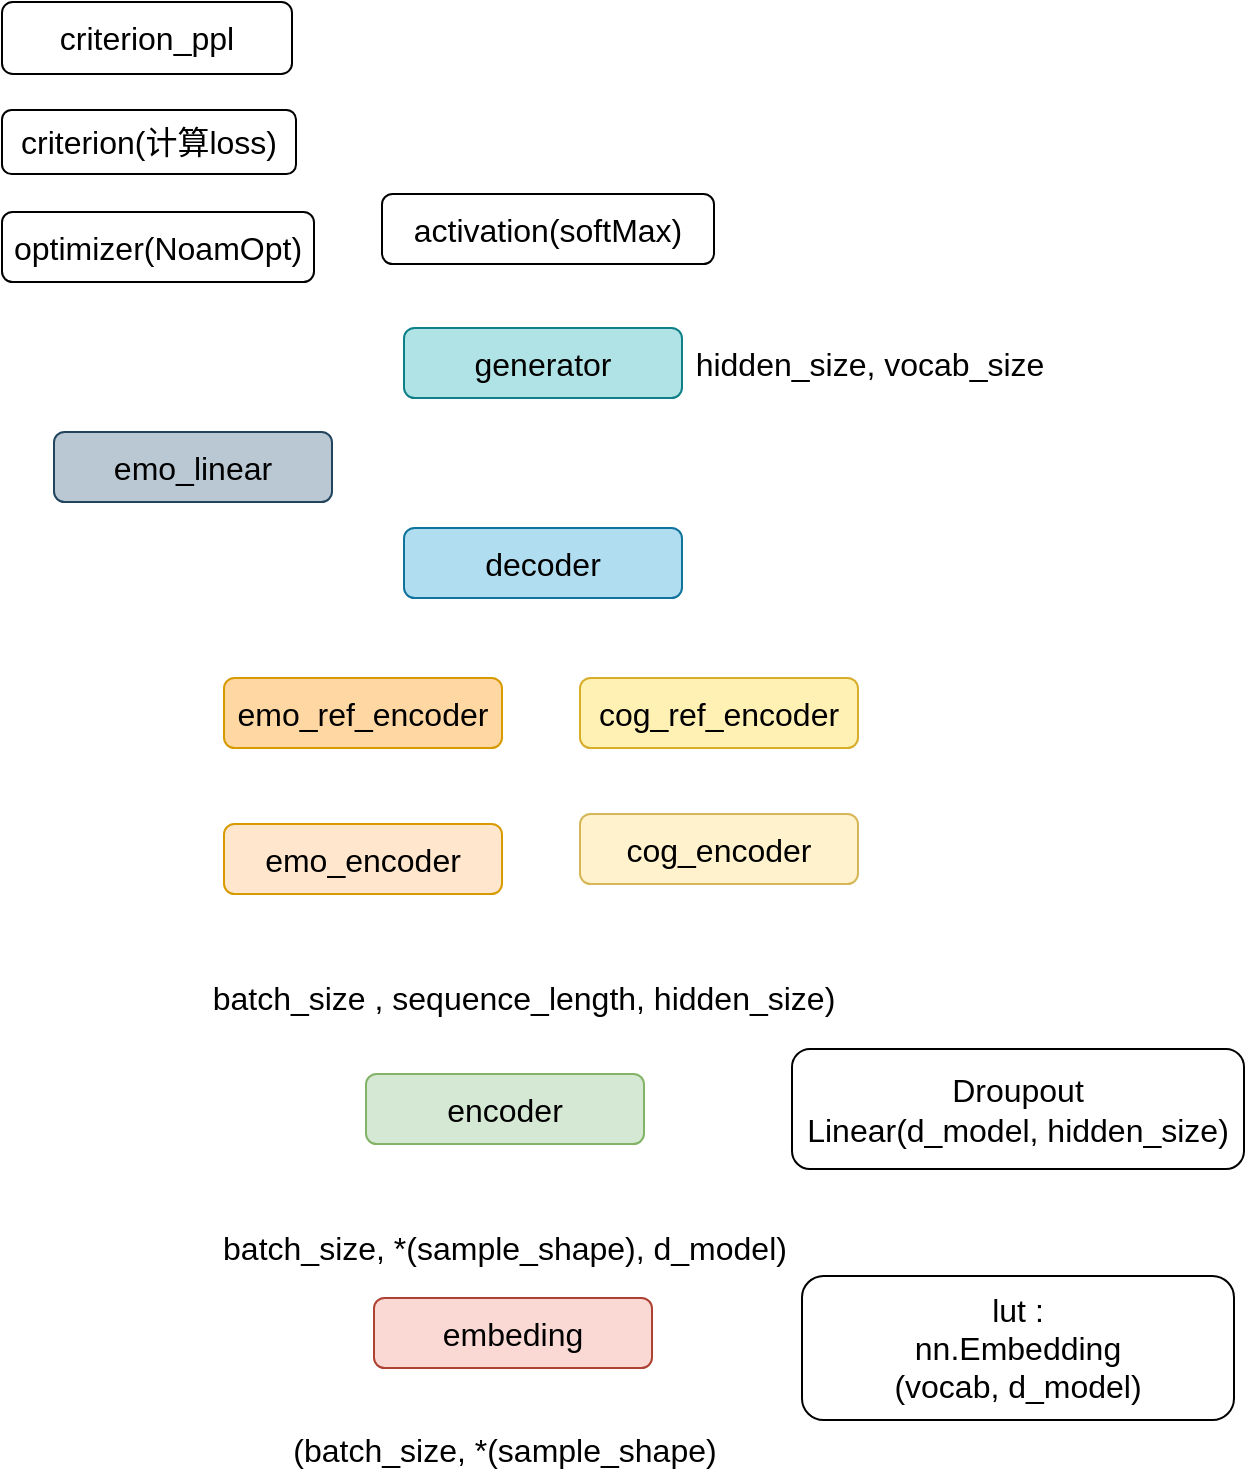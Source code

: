 <mxfile version="22.1.21" type="github">
  <diagram name="第 1 页" id="ihWGKwlDa6VRTUdzQJky">
    <mxGraphModel dx="1713" dy="1568" grid="0" gridSize="10" guides="1" tooltips="1" connect="1" arrows="1" fold="1" page="0" pageScale="1" pageWidth="827" pageHeight="1169" math="0" shadow="0">
      <root>
        <mxCell id="0" />
        <mxCell id="1" parent="0" />
        <mxCell id="0dc50Q2low9ilCVPcxdN-1" value="embeding" style="rounded=1;whiteSpace=wrap;html=1;fontSize=16;fillColor=#fad9d5;strokeColor=#ae4132;" vertex="1" parent="1">
          <mxGeometry x="-107" y="163" width="139" height="35" as="geometry" />
        </mxCell>
        <mxCell id="0dc50Q2low9ilCVPcxdN-2" value="encoder" style="rounded=1;whiteSpace=wrap;html=1;fontSize=16;fillColor=#d5e8d4;strokeColor=#82b366;" vertex="1" parent="1">
          <mxGeometry x="-111" y="51" width="139" height="35" as="geometry" />
        </mxCell>
        <mxCell id="0dc50Q2low9ilCVPcxdN-3" value="emo_encoder" style="rounded=1;whiteSpace=wrap;html=1;fontSize=16;fillColor=#ffe6cc;strokeColor=#d79b00;" vertex="1" parent="1">
          <mxGeometry x="-182" y="-74" width="139" height="35" as="geometry" />
        </mxCell>
        <mxCell id="0dc50Q2low9ilCVPcxdN-4" value="cog_encoder" style="rounded=1;whiteSpace=wrap;html=1;fontSize=16;fillColor=#fff2cc;strokeColor=#d6b656;" vertex="1" parent="1">
          <mxGeometry x="-4" y="-79" width="139" height="35" as="geometry" />
        </mxCell>
        <mxCell id="0dc50Q2low9ilCVPcxdN-5" value="emo_ref_encoder" style="rounded=1;whiteSpace=wrap;html=1;fontSize=16;fillColor=#FFD7A3;strokeColor=#d79b00;" vertex="1" parent="1">
          <mxGeometry x="-182" y="-147" width="139" height="35" as="geometry" />
        </mxCell>
        <mxCell id="0dc50Q2low9ilCVPcxdN-6" value="cog_ref_encoder" style="rounded=1;whiteSpace=wrap;html=1;fontSize=16;fillColor=#FFF0B3;strokeColor=#D6AE29;" vertex="1" parent="1">
          <mxGeometry x="-4" y="-147" width="139" height="35" as="geometry" />
        </mxCell>
        <mxCell id="0dc50Q2low9ilCVPcxdN-7" value="decoder" style="rounded=1;whiteSpace=wrap;html=1;fontSize=16;fillColor=#b1ddf0;strokeColor=#10739e;" vertex="1" parent="1">
          <mxGeometry x="-92" y="-222" width="139" height="35" as="geometry" />
        </mxCell>
        <mxCell id="0dc50Q2low9ilCVPcxdN-8" value="emo_linear" style="rounded=1;whiteSpace=wrap;html=1;fontSize=16;fillColor=#bac8d3;strokeColor=#23445d;" vertex="1" parent="1">
          <mxGeometry x="-267" y="-270" width="139" height="35" as="geometry" />
        </mxCell>
        <mxCell id="0dc50Q2low9ilCVPcxdN-9" value="generator" style="rounded=1;whiteSpace=wrap;html=1;fontSize=16;fillColor=#b0e3e6;strokeColor=#0e8088;" vertex="1" parent="1">
          <mxGeometry x="-92" y="-322" width="139" height="35" as="geometry" />
        </mxCell>
        <mxCell id="0dc50Q2low9ilCVPcxdN-10" value="activation(softMax)" style="rounded=1;whiteSpace=wrap;html=1;fontSize=16;" vertex="1" parent="1">
          <mxGeometry x="-103" y="-389" width="166" height="35" as="geometry" />
        </mxCell>
        <mxCell id="0dc50Q2low9ilCVPcxdN-11" value="criterion(计算loss)" style="rounded=1;whiteSpace=wrap;html=1;fontSize=16;" vertex="1" parent="1">
          <mxGeometry x="-293" y="-431" width="147" height="32" as="geometry" />
        </mxCell>
        <mxCell id="0dc50Q2low9ilCVPcxdN-12" value="optimizer(NoamOpt)" style="rounded=1;whiteSpace=wrap;html=1;fontSize=16;" vertex="1" parent="1">
          <mxGeometry x="-293" y="-380" width="156" height="35" as="geometry" />
        </mxCell>
        <mxCell id="0dc50Q2low9ilCVPcxdN-13" value="criterion_ppl" style="rounded=1;whiteSpace=wrap;html=1;fontSize=16;" vertex="1" parent="1">
          <mxGeometry x="-293" y="-485" width="145" height="36" as="geometry" />
        </mxCell>
        <mxCell id="0dc50Q2low9ilCVPcxdN-15" value="lut :&lt;br&gt;nn.Embedding&lt;br&gt;(vocab, d_model)" style="rounded=1;whiteSpace=wrap;html=1;fontSize=16;" vertex="1" parent="1">
          <mxGeometry x="107" y="152" width="216" height="72" as="geometry" />
        </mxCell>
        <mxCell id="0dc50Q2low9ilCVPcxdN-16" value="(batch_size, *(sample_shape)" style="text;html=1;strokeColor=none;fillColor=none;align=center;verticalAlign=middle;whiteSpace=wrap;rounded=0;fontSize=16;" vertex="1" parent="1">
          <mxGeometry x="-169" y="224" width="255" height="30" as="geometry" />
        </mxCell>
        <mxCell id="0dc50Q2low9ilCVPcxdN-17" value="batch_size, *(sample_shape), d_model)" style="text;html=1;strokeColor=none;fillColor=none;align=center;verticalAlign=middle;whiteSpace=wrap;rounded=0;fontSize=16;" vertex="1" parent="1">
          <mxGeometry x="-199" y="123" width="315" height="30" as="geometry" />
        </mxCell>
        <mxCell id="0dc50Q2low9ilCVPcxdN-19" value="batch_size , sequence_length, hidden_size)" style="text;html=1;strokeColor=none;fillColor=none;align=center;verticalAlign=middle;whiteSpace=wrap;rounded=0;fontSize=16;" vertex="1" parent="1">
          <mxGeometry x="-205" y="-2" width="346" height="30" as="geometry" />
        </mxCell>
        <mxCell id="0dc50Q2low9ilCVPcxdN-20" value="Droupout&lt;br&gt;Linear(d_model, hidden_size)" style="rounded=1;whiteSpace=wrap;html=1;fontSize=16;" vertex="1" parent="1">
          <mxGeometry x="102" y="38.5" width="226" height="60" as="geometry" />
        </mxCell>
        <mxCell id="0dc50Q2low9ilCVPcxdN-22" value="hidden_size, vocab_size" style="text;html=1;strokeColor=none;fillColor=none;align=center;verticalAlign=middle;whiteSpace=wrap;rounded=0;fontSize=16;" vertex="1" parent="1">
          <mxGeometry x="43" y="-319.5" width="196" height="30" as="geometry" />
        </mxCell>
      </root>
    </mxGraphModel>
  </diagram>
</mxfile>

